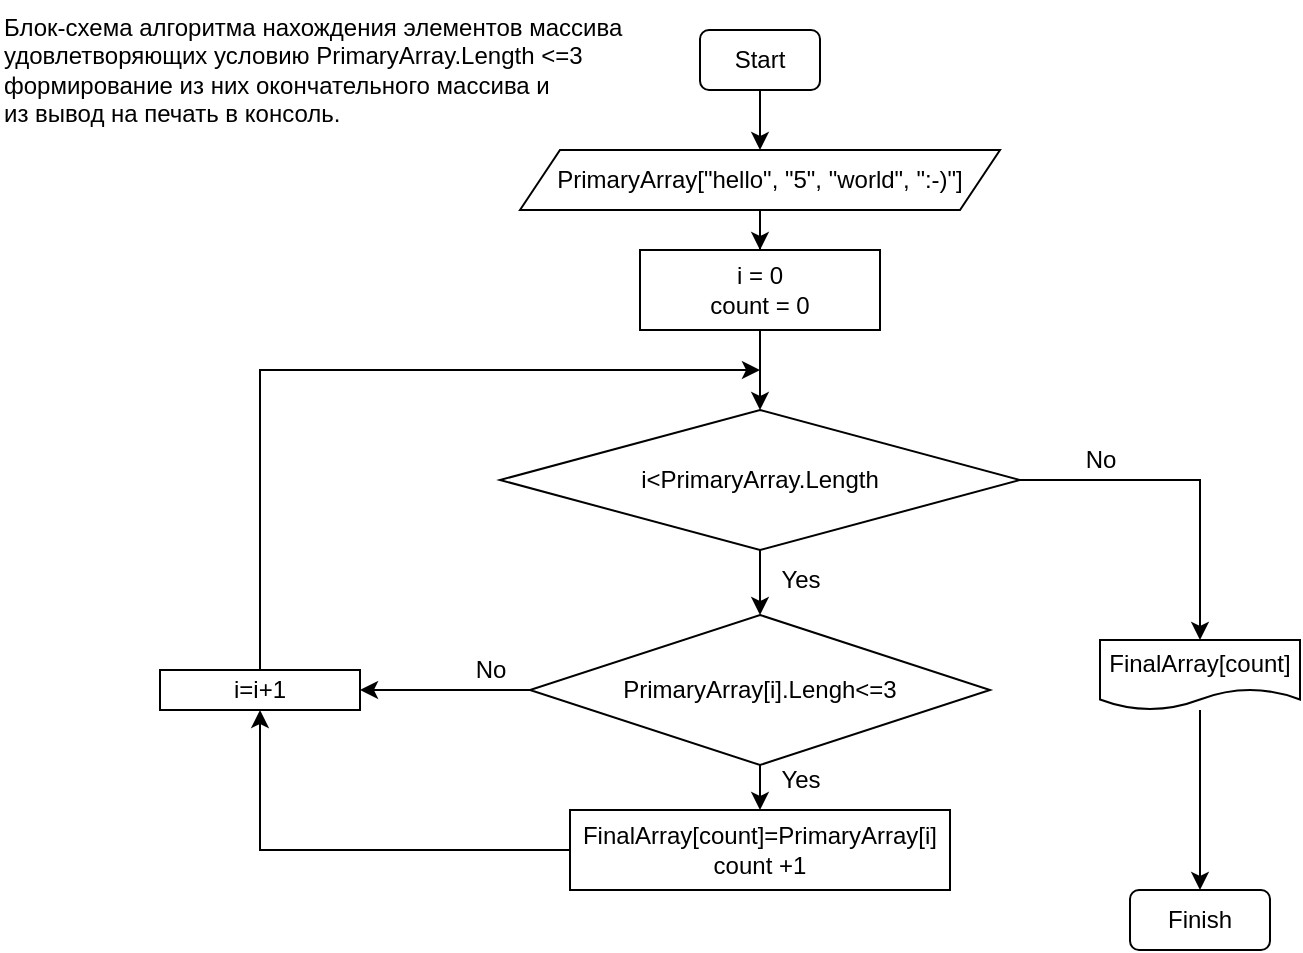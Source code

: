 <mxfile version="20.3.7" type="github"><diagram id="LrYHHJIrCXYtPCrhRMEv" name="Страница 1"><mxGraphModel dx="825" dy="1648" grid="1" gridSize="10" guides="1" tooltips="1" connect="1" arrows="1" fold="1" page="1" pageScale="1" pageWidth="827" pageHeight="1169" math="0" shadow="0"><root><mxCell id="0"/><mxCell id="1" parent="0"/><mxCell id="IHpxLFvrC-EPMfImcxIL-3" value="" style="edgeStyle=orthogonalEdgeStyle;rounded=0;orthogonalLoop=1;jettySize=auto;html=1;" parent="1" source="IHpxLFvrC-EPMfImcxIL-1" target="IHpxLFvrC-EPMfImcxIL-2" edge="1"><mxGeometry relative="1" as="geometry"/></mxCell><mxCell id="IHpxLFvrC-EPMfImcxIL-1" value="Start" style="rounded=1;whiteSpace=wrap;html=1;" parent="1" vertex="1"><mxGeometry x="370" y="10" width="60" height="30" as="geometry"/></mxCell><mxCell id="IHpxLFvrC-EPMfImcxIL-5" value="" style="edgeStyle=orthogonalEdgeStyle;rounded=0;orthogonalLoop=1;jettySize=auto;html=1;" parent="1" source="IHpxLFvrC-EPMfImcxIL-2" target="IHpxLFvrC-EPMfImcxIL-4" edge="1"><mxGeometry relative="1" as="geometry"/></mxCell><mxCell id="IHpxLFvrC-EPMfImcxIL-2" value="PrimaryArray[&quot;hello&quot;, &quot;5&quot;, &quot;world&quot;, &quot;:-)&quot;]" style="shape=parallelogram;perimeter=parallelogramPerimeter;whiteSpace=wrap;html=1;fixedSize=1;" parent="1" vertex="1"><mxGeometry x="280" y="70" width="240" height="30" as="geometry"/></mxCell><mxCell id="IHpxLFvrC-EPMfImcxIL-7" value="" style="edgeStyle=orthogonalEdgeStyle;rounded=0;orthogonalLoop=1;jettySize=auto;html=1;" parent="1" source="IHpxLFvrC-EPMfImcxIL-4" target="IHpxLFvrC-EPMfImcxIL-6" edge="1"><mxGeometry relative="1" as="geometry"/></mxCell><mxCell id="IHpxLFvrC-EPMfImcxIL-4" value="i = 0&lt;br&gt;count = 0" style="whiteSpace=wrap;html=1;" parent="1" vertex="1"><mxGeometry x="340" y="120" width="120" height="40" as="geometry"/></mxCell><mxCell id="IHpxLFvrC-EPMfImcxIL-9" value="" style="edgeStyle=orthogonalEdgeStyle;rounded=0;orthogonalLoop=1;jettySize=auto;html=1;" parent="1" source="IHpxLFvrC-EPMfImcxIL-6" target="IHpxLFvrC-EPMfImcxIL-8" edge="1"><mxGeometry relative="1" as="geometry"/></mxCell><mxCell id="IHpxLFvrC-EPMfImcxIL-14" value="" style="edgeStyle=orthogonalEdgeStyle;rounded=0;orthogonalLoop=1;jettySize=auto;html=1;" parent="1" source="IHpxLFvrC-EPMfImcxIL-6" target="IHpxLFvrC-EPMfImcxIL-13" edge="1"><mxGeometry relative="1" as="geometry"/></mxCell><mxCell id="IHpxLFvrC-EPMfImcxIL-6" value="i&amp;lt;PrimaryArray.Length" style="rhombus;whiteSpace=wrap;html=1;" parent="1" vertex="1"><mxGeometry x="270" y="200" width="260" height="70" as="geometry"/></mxCell><mxCell id="IHpxLFvrC-EPMfImcxIL-11" value="" style="edgeStyle=orthogonalEdgeStyle;rounded=0;orthogonalLoop=1;jettySize=auto;html=1;" parent="1" source="IHpxLFvrC-EPMfImcxIL-8" target="IHpxLFvrC-EPMfImcxIL-10" edge="1"><mxGeometry relative="1" as="geometry"/></mxCell><mxCell id="IHpxLFvrC-EPMfImcxIL-8" value="FinalArray[count]" style="shape=document;whiteSpace=wrap;html=1;boundedLbl=1;" parent="1" vertex="1"><mxGeometry x="570" y="315" width="100" height="35" as="geometry"/></mxCell><mxCell id="IHpxLFvrC-EPMfImcxIL-10" value="Finish" style="rounded=1;whiteSpace=wrap;html=1;" parent="1" vertex="1"><mxGeometry x="585" y="440" width="70" height="30" as="geometry"/></mxCell><mxCell id="IHpxLFvrC-EPMfImcxIL-17" value="" style="edgeStyle=orthogonalEdgeStyle;rounded=0;orthogonalLoop=1;jettySize=auto;html=1;" parent="1" source="IHpxLFvrC-EPMfImcxIL-13" target="IHpxLFvrC-EPMfImcxIL-16" edge="1"><mxGeometry relative="1" as="geometry"/></mxCell><mxCell id="IHpxLFvrC-EPMfImcxIL-22" value="" style="edgeStyle=orthogonalEdgeStyle;rounded=0;orthogonalLoop=1;jettySize=auto;html=1;entryX=1;entryY=0.5;entryDx=0;entryDy=0;" parent="1" source="IHpxLFvrC-EPMfImcxIL-13" target="IHpxLFvrC-EPMfImcxIL-29" edge="1"><mxGeometry relative="1" as="geometry"><mxPoint x="270" y="360" as="targetPoint"/><Array as="points"/></mxGeometry></mxCell><mxCell id="IHpxLFvrC-EPMfImcxIL-13" value="PrimaryArray[i].Lengh&amp;lt;=3" style="rhombus;whiteSpace=wrap;html=1;" parent="1" vertex="1"><mxGeometry x="285" y="302.5" width="230" height="75" as="geometry"/></mxCell><mxCell id="IHpxLFvrC-EPMfImcxIL-15" value="Yes" style="text;html=1;align=center;verticalAlign=middle;resizable=0;points=[];autosize=1;strokeColor=none;fillColor=none;" parent="1" vertex="1"><mxGeometry x="400" y="270" width="40" height="30" as="geometry"/></mxCell><mxCell id="IHpxLFvrC-EPMfImcxIL-33" style="edgeStyle=orthogonalEdgeStyle;rounded=0;orthogonalLoop=1;jettySize=auto;html=1;entryX=0.5;entryY=1;entryDx=0;entryDy=0;exitX=0;exitY=0.5;exitDx=0;exitDy=0;" parent="1" source="IHpxLFvrC-EPMfImcxIL-16" target="IHpxLFvrC-EPMfImcxIL-29" edge="1"><mxGeometry relative="1" as="geometry"><Array as="points"><mxPoint x="150" y="420"/></Array></mxGeometry></mxCell><mxCell id="IHpxLFvrC-EPMfImcxIL-16" value="FinalArray[count]=PrimaryArray[i]&lt;br&gt;count +1" style="whiteSpace=wrap;html=1;" parent="1" vertex="1"><mxGeometry x="305" y="400" width="190" height="40" as="geometry"/></mxCell><mxCell id="IHpxLFvrC-EPMfImcxIL-18" value="Yes" style="text;html=1;align=center;verticalAlign=middle;resizable=0;points=[];autosize=1;strokeColor=none;fillColor=none;" parent="1" vertex="1"><mxGeometry x="400" y="370" width="40" height="30" as="geometry"/></mxCell><mxCell id="IHpxLFvrC-EPMfImcxIL-24" value="&lt;span style=&quot;color: rgba(0, 0, 0, 0); font-family: monospace; font-size: 0px; text-align: start;&quot;&gt;%3CmxGraphModel%3E%3Croot%3E%3CmxCell%20id%3D%220%22%2F%3E%3CmxCell%20id%3D%221%22%20parent%3D%220%22%2F%3E%3CmxCell%20id%3D%222%22%20value%3D%22No%22%20style%3D%22text%3Bhtml%3D1%3Balign%3Dcenter%3BverticalAlign%3Dmiddle%3Bresizable%3D0%3Bpoints%3D%5B%5D%3Bautosize%3D1%3BstrokeColor%3Dnone%3BfillColor%3Dnone%3B%22%20vertex%3D%221%22%20parent%3D%221%22%3E%3CmxGeometry%20x%3D%22440%22%20y%3D%22255%22%20width%3D%2240%22%20height%3D%2230%22%20as%3D%22geometry%22%2F%3E%3C%2FmxCell%3E%3C%2Froot%3E%3C%2FmxGraphModel%3E&lt;/span&gt;" style="text;html=1;align=center;verticalAlign=middle;resizable=0;points=[];autosize=1;strokeColor=none;fillColor=none;" parent="1" vertex="1"><mxGeometry x="310" y="325" width="20" height="30" as="geometry"/></mxCell><mxCell id="IHpxLFvrC-EPMfImcxIL-25" value="No" style="text;html=1;align=center;verticalAlign=middle;resizable=0;points=[];autosize=1;strokeColor=none;fillColor=none;" parent="1" vertex="1"><mxGeometry x="245" y="315" width="40" height="30" as="geometry"/></mxCell><mxCell id="IHpxLFvrC-EPMfImcxIL-32" style="edgeStyle=orthogonalEdgeStyle;rounded=0;orthogonalLoop=1;jettySize=auto;html=1;" parent="1" source="IHpxLFvrC-EPMfImcxIL-29" edge="1"><mxGeometry relative="1" as="geometry"><mxPoint x="400" y="180" as="targetPoint"/><Array as="points"><mxPoint x="150" y="180"/></Array></mxGeometry></mxCell><mxCell id="IHpxLFvrC-EPMfImcxIL-29" value="i=i+1" style="whiteSpace=wrap;html=1;" parent="1" vertex="1"><mxGeometry x="100" y="330" width="100" height="20" as="geometry"/></mxCell><mxCell id="IHpxLFvrC-EPMfImcxIL-35" value="Блок-схема алгоритма нахождения элементов массива&amp;nbsp;&lt;br&gt;удовлетворяющих условию PrimaryArray.Length &amp;lt;=3&lt;br&gt;формирование из них окончательного массива и&amp;nbsp;&lt;br&gt;из вывод на печать в консоль." style="text;html=1;align=left;verticalAlign=middle;resizable=0;points=[];autosize=1;strokeColor=none;fillColor=none;" parent="1" vertex="1"><mxGeometry x="20" y="-5" width="340" height="70" as="geometry"/></mxCell><mxCell id="-0HW60RdYYIijn5Mei1V-2" value="No" style="text;html=1;align=center;verticalAlign=middle;resizable=0;points=[];autosize=1;strokeColor=none;fillColor=none;" vertex="1" parent="1"><mxGeometry x="550" y="210" width="40" height="30" as="geometry"/></mxCell></root></mxGraphModel></diagram></mxfile>